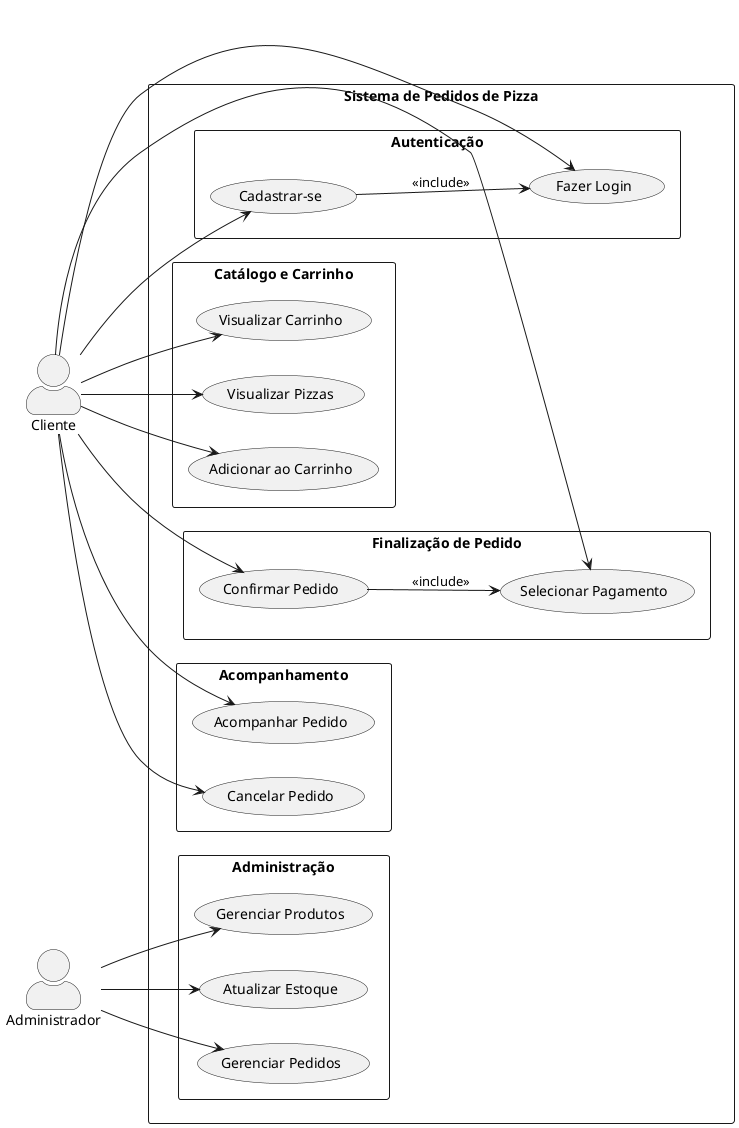 @startuml
left to right direction
skinparam packageStyle rectangle
skinparam actorStyle awesome

actor Cliente
actor Administrador

package "Sistema de Pedidos de Pizza" {
    
    rectangle "Autenticação" {
        (Cadastrar-se) as UC1
        (Fazer Login) as UC2
        UC1 --> UC2 : <<include>>
    }

    rectangle "Catálogo e Carrinho" {
        (Visualizar Pizzas) as UC3
        (Adicionar ao Carrinho) as UC4
        (Visualizar Carrinho) as UC5
    }

    rectangle "Finalização de Pedido" {
        (Confirmar Pedido) as UC6
        (Selecionar Pagamento) as UC7
        UC6 --> UC7 : <<include>>
    }

    rectangle "Acompanhamento" {
        (Acompanhar Pedido) as UC8
        (Cancelar Pedido) as UC9
    }

    rectangle "Administração" {
        (Gerenciar Produtos) as UC10
        (Atualizar Estoque) as UC11
        (Gerenciar Pedidos) as UC12
    }
    
    Cliente --> UC1
    Cliente --> UC2
    Cliente --> UC3
    Cliente --> UC4
    Cliente --> UC5
    Cliente --> UC6
    Cliente --> UC7
    Cliente --> UC8
    Cliente --> UC9

    Administrador --> UC10
    Administrador --> UC11
    Administrador --> UC12
}

@enduml

